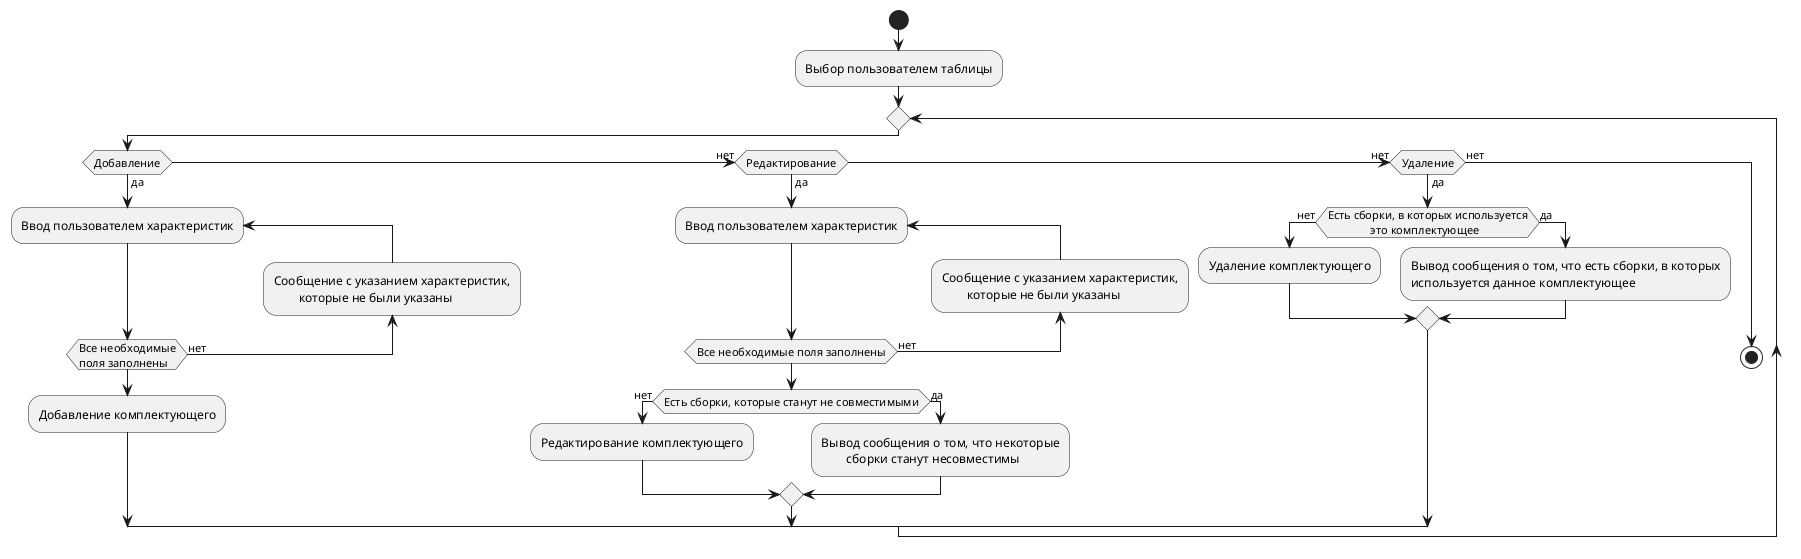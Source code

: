 @startuml activity1
start
:Выбор пользователем таблицы;
while ()
if (Добавление) then (да)
    repeat :Ввод пользователем характеристик;
    backward : Сообщение с указанием характеристик, 
            которые не были указаны;
    repeat while (Все необходимые 
    поля заполнены) is (нет)
    :Добавление комплектующего;
(нет) elseif (Редактирование) then (да)
    repeat :Ввод пользователем характеристик;
    backward :Сообщение с указанием характеристик,
            которые не были указаны;
    repeat while (Все необходимые поля заполнены) is (нет)
    if (Есть сборки, которые станут не совместимыми) then (нет)
        :Редактирование комплектующего;
    else (да)
        :Вывод сообщения о том, что некоторые 
                сборки станут несовместимы;
    endif
(нет) elseif (Удаление) then (да)
    if (Есть сборки, в которых используется
               это комплектующее) then (нет)
        :Удаление комплектующего;
    else (да)
        :Вывод сообщения о том, что есть сборки, в которых 
        используется данное комплектующее;
    endif
else (нет)
    stop
endif
endwhile
-[hidden]->
@enduml
